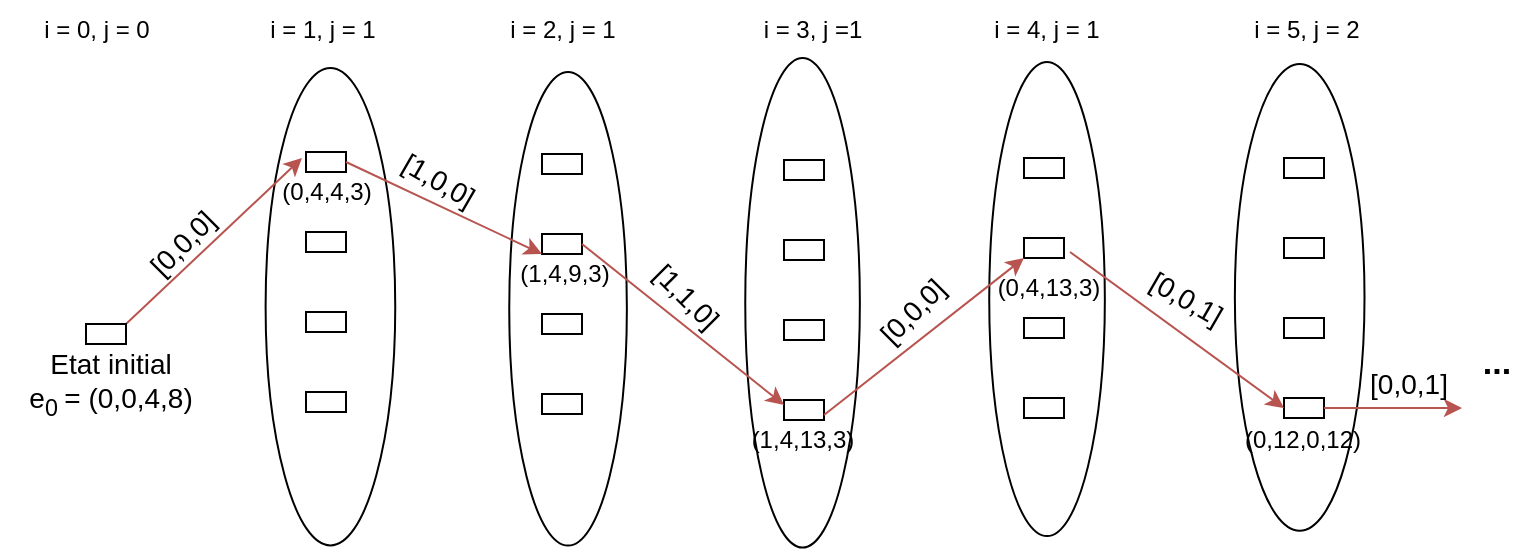 <mxfile version="21.3.7" type="device">
  <diagram id="PIccdYdxPKK1qyoV8cS9" name="Page-1">
    <mxGraphModel dx="2021" dy="734" grid="1" gridSize="10" guides="1" tooltips="1" connect="1" arrows="1" fold="1" page="1" pageScale="1" pageWidth="827" pageHeight="1169" math="0" shadow="0">
      <root>
        <mxCell id="0" />
        <mxCell id="1" parent="0" />
        <mxCell id="ZAJbjYFw_q1RZ0ziwipS-1" value="" style="ellipse;whiteSpace=wrap;html=1;rotation=-90;" parent="1" vertex="1">
          <mxGeometry x="4.86" y="311.96" width="238.71" height="64.82" as="geometry" />
        </mxCell>
        <mxCell id="ZAJbjYFw_q1RZ0ziwipS-14" value="" style="rounded=0;whiteSpace=wrap;html=1;" parent="1" vertex="1">
          <mxGeometry x="112" y="267" width="20" height="10" as="geometry" />
        </mxCell>
        <mxCell id="ZAJbjYFw_q1RZ0ziwipS-15" value="" style="rounded=0;whiteSpace=wrap;html=1;" parent="1" vertex="1">
          <mxGeometry x="112" y="307" width="20" height="10" as="geometry" />
        </mxCell>
        <mxCell id="ZAJbjYFw_q1RZ0ziwipS-16" value="" style="rounded=0;whiteSpace=wrap;html=1;" parent="1" vertex="1">
          <mxGeometry x="112" y="347" width="20" height="10" as="geometry" />
        </mxCell>
        <mxCell id="ZAJbjYFw_q1RZ0ziwipS-17" value="" style="rounded=0;whiteSpace=wrap;html=1;" parent="1" vertex="1">
          <mxGeometry x="112" y="387" width="20" height="10" as="geometry" />
        </mxCell>
        <mxCell id="ZAJbjYFw_q1RZ0ziwipS-69" style="edgeStyle=none;rounded=0;orthogonalLoop=1;jettySize=auto;html=1;exitX=1;exitY=0;exitDx=0;exitDy=0;fillColor=#f8cecc;strokeColor=#b85450;" parent="1" source="ZAJbjYFw_q1RZ0ziwipS-21" edge="1">
          <mxGeometry relative="1" as="geometry">
            <mxPoint x="110" y="270" as="targetPoint" />
          </mxGeometry>
        </mxCell>
        <mxCell id="ZAJbjYFw_q1RZ0ziwipS-21" value="" style="rounded=0;whiteSpace=wrap;html=1;" parent="1" vertex="1">
          <mxGeometry x="2" y="353" width="20" height="10" as="geometry" />
        </mxCell>
        <mxCell id="ZAJbjYFw_q1RZ0ziwipS-22" value="" style="ellipse;whiteSpace=wrap;html=1;rotation=-90;" parent="1" vertex="1">
          <mxGeometry x="124.63" y="316" width="236.8" height="58.81" as="geometry" />
        </mxCell>
        <mxCell id="ZAJbjYFw_q1RZ0ziwipS-24" value="" style="rounded=0;whiteSpace=wrap;html=1;" parent="1" vertex="1">
          <mxGeometry x="230" y="268" width="20" height="10" as="geometry" />
        </mxCell>
        <mxCell id="ZAJbjYFw_q1RZ0ziwipS-25" value="" style="rounded=0;whiteSpace=wrap;html=1;" parent="1" vertex="1">
          <mxGeometry x="230" y="308" width="20" height="10" as="geometry" />
        </mxCell>
        <mxCell id="ZAJbjYFw_q1RZ0ziwipS-26" value="" style="rounded=0;whiteSpace=wrap;html=1;" parent="1" vertex="1">
          <mxGeometry x="230" y="348" width="20" height="10" as="geometry" />
        </mxCell>
        <mxCell id="ZAJbjYFw_q1RZ0ziwipS-27" value="" style="rounded=0;whiteSpace=wrap;html=1;" parent="1" vertex="1">
          <mxGeometry x="230" y="388" width="20" height="10" as="geometry" />
        </mxCell>
        <mxCell id="ZAJbjYFw_q1RZ0ziwipS-31" value="" style="ellipse;whiteSpace=wrap;html=1;rotation=-90;" parent="1" vertex="1">
          <mxGeometry x="237.89" y="313.74" width="244.78" height="57.31" as="geometry" />
        </mxCell>
        <mxCell id="ZAJbjYFw_q1RZ0ziwipS-33" value="" style="rounded=0;whiteSpace=wrap;html=1;" parent="1" vertex="1">
          <mxGeometry x="351" y="271" width="20" height="10" as="geometry" />
        </mxCell>
        <mxCell id="ZAJbjYFw_q1RZ0ziwipS-34" value="" style="rounded=0;whiteSpace=wrap;html=1;" parent="1" vertex="1">
          <mxGeometry x="351" y="311" width="20" height="10" as="geometry" />
        </mxCell>
        <mxCell id="ZAJbjYFw_q1RZ0ziwipS-35" value="" style="rounded=0;whiteSpace=wrap;html=1;" parent="1" vertex="1">
          <mxGeometry x="351" y="351" width="20" height="10" as="geometry" />
        </mxCell>
        <mxCell id="ZAJbjYFw_q1RZ0ziwipS-36" value="" style="rounded=0;whiteSpace=wrap;html=1;" parent="1" vertex="1">
          <mxGeometry x="351" y="391" width="20" height="10" as="geometry" />
        </mxCell>
        <mxCell id="ZAJbjYFw_q1RZ0ziwipS-40" value="" style="ellipse;whiteSpace=wrap;html=1;rotation=-90;" parent="1" vertex="1">
          <mxGeometry x="364.01" y="311.61" width="237.03" height="57.81" as="geometry" />
        </mxCell>
        <mxCell id="ZAJbjYFw_q1RZ0ziwipS-42" value="" style="rounded=0;whiteSpace=wrap;html=1;" parent="1" vertex="1">
          <mxGeometry x="471" y="270" width="20" height="10" as="geometry" />
        </mxCell>
        <mxCell id="ZAJbjYFw_q1RZ0ziwipS-43" value="" style="rounded=0;whiteSpace=wrap;html=1;" parent="1" vertex="1">
          <mxGeometry x="471" y="310" width="20" height="10" as="geometry" />
        </mxCell>
        <mxCell id="ZAJbjYFw_q1RZ0ziwipS-44" value="" style="rounded=0;whiteSpace=wrap;html=1;" parent="1" vertex="1">
          <mxGeometry x="471" y="350" width="20" height="10" as="geometry" />
        </mxCell>
        <mxCell id="ZAJbjYFw_q1RZ0ziwipS-45" value="" style="rounded=0;whiteSpace=wrap;html=1;" parent="1" vertex="1">
          <mxGeometry x="471" y="390" width="20" height="10" as="geometry" />
        </mxCell>
        <mxCell id="ZAJbjYFw_q1RZ0ziwipS-58" value="i = 1, j = 1" style="text;html=1;align=center;verticalAlign=middle;resizable=0;points=[];autosize=1;" parent="1" vertex="1">
          <mxGeometry x="80" y="191" width="80" height="30" as="geometry" />
        </mxCell>
        <mxCell id="ZAJbjYFw_q1RZ0ziwipS-59" value="i = 2, j = 1" style="text;html=1;align=center;verticalAlign=middle;resizable=0;points=[];autosize=1;" parent="1" vertex="1">
          <mxGeometry x="200" y="191" width="80" height="30" as="geometry" />
        </mxCell>
        <mxCell id="ZAJbjYFw_q1RZ0ziwipS-60" value="i = 3, j =1" style="text;html=1;align=center;verticalAlign=middle;resizable=0;points=[];autosize=1;" parent="1" vertex="1">
          <mxGeometry x="330" y="191" width="70" height="30" as="geometry" />
        </mxCell>
        <mxCell id="ZAJbjYFw_q1RZ0ziwipS-61" value="i = 4, j = 1" style="text;html=1;align=center;verticalAlign=middle;resizable=0;points=[];autosize=1;" parent="1" vertex="1">
          <mxGeometry x="441.63" y="191" width="80" height="30" as="geometry" />
        </mxCell>
        <mxCell id="ZAJbjYFw_q1RZ0ziwipS-70" value="&lt;font style=&quot;font-size: 14px;&quot;&gt;Etat initial &lt;br&gt;e&lt;sub&gt;0&amp;nbsp;&lt;/sub&gt;= (0,0,4,8)&lt;/font&gt;" style="text;html=1;align=center;verticalAlign=middle;resizable=0;points=[];autosize=1;" parent="1" vertex="1">
          <mxGeometry x="-41" y="358" width="110" height="50" as="geometry" />
        </mxCell>
        <mxCell id="sV4Fv5qOxhvqWOu42O2L-83" value="" style="ellipse;whiteSpace=wrap;html=1;rotation=-90;" parent="1" vertex="1">
          <mxGeometry x="492.17" y="307.27" width="233.35" height="64.82" as="geometry" />
        </mxCell>
        <mxCell id="sV4Fv5qOxhvqWOu42O2L-85" value="" style="rounded=0;whiteSpace=wrap;html=1;" parent="1" vertex="1">
          <mxGeometry x="601" y="270" width="20" height="10" as="geometry" />
        </mxCell>
        <mxCell id="sV4Fv5qOxhvqWOu42O2L-86" value="" style="rounded=0;whiteSpace=wrap;html=1;" parent="1" vertex="1">
          <mxGeometry x="601" y="310" width="20" height="10" as="geometry" />
        </mxCell>
        <mxCell id="sV4Fv5qOxhvqWOu42O2L-87" value="" style="rounded=0;whiteSpace=wrap;html=1;" parent="1" vertex="1">
          <mxGeometry x="601" y="350" width="20" height="10" as="geometry" />
        </mxCell>
        <mxCell id="sV4Fv5qOxhvqWOu42O2L-88" value="" style="rounded=0;whiteSpace=wrap;html=1;" parent="1" vertex="1">
          <mxGeometry x="601" y="390" width="20" height="10" as="geometry" />
        </mxCell>
        <mxCell id="sV4Fv5qOxhvqWOu42O2L-92" value="i = 5, j = 2" style="text;html=1;align=center;verticalAlign=middle;resizable=0;points=[];autosize=1;" parent="1" vertex="1">
          <mxGeometry x="571.63" y="191" width="80" height="30" as="geometry" />
        </mxCell>
        <mxCell id="sV4Fv5qOxhvqWOu42O2L-96" value="&lt;b&gt;&lt;font style=&quot;font-size: 17px;&quot;&gt;...&lt;/font&gt;&lt;/b&gt;" style="text;html=1;align=center;verticalAlign=middle;resizable=0;points=[];autosize=1;strokeColor=none;fillColor=none;" parent="1" vertex="1">
          <mxGeometry x="687" y="358" width="40" height="30" as="geometry" />
        </mxCell>
        <mxCell id="sV4Fv5qOxhvqWOu42O2L-97" value="i = 0, j = 0" style="text;html=1;align=center;verticalAlign=middle;resizable=0;points=[];autosize=1;" parent="1" vertex="1">
          <mxGeometry x="-33" y="191" width="80" height="30" as="geometry" />
        </mxCell>
        <mxCell id="sV4Fv5qOxhvqWOu42O2L-98" style="edgeStyle=none;rounded=0;orthogonalLoop=1;jettySize=auto;html=1;exitX=1;exitY=0.5;exitDx=0;exitDy=0;fillColor=#f8cecc;strokeColor=#b85450;entryX=0;entryY=1;entryDx=0;entryDy=0;" parent="1" source="ZAJbjYFw_q1RZ0ziwipS-14" target="ZAJbjYFw_q1RZ0ziwipS-25" edge="1">
          <mxGeometry relative="1" as="geometry">
            <mxPoint x="32" y="363" as="sourcePoint" />
            <mxPoint x="230" y="320" as="targetPoint" />
          </mxGeometry>
        </mxCell>
        <mxCell id="sV4Fv5qOxhvqWOu42O2L-99" style="edgeStyle=none;rounded=0;orthogonalLoop=1;jettySize=auto;html=1;entryX=0;entryY=0.25;entryDx=0;entryDy=0;fillColor=#f8cecc;strokeColor=#b85450;" parent="1" target="ZAJbjYFw_q1RZ0ziwipS-36" edge="1">
          <mxGeometry relative="1" as="geometry">
            <mxPoint x="250" y="313" as="sourcePoint" />
            <mxPoint x="240" y="323" as="targetPoint" />
          </mxGeometry>
        </mxCell>
        <mxCell id="sV4Fv5qOxhvqWOu42O2L-100" style="edgeStyle=none;rounded=0;orthogonalLoop=1;jettySize=auto;html=1;entryX=0;entryY=1;entryDx=0;entryDy=0;fillColor=#f8cecc;strokeColor=#b85450;exitX=1;exitY=0.75;exitDx=0;exitDy=0;" parent="1" source="ZAJbjYFw_q1RZ0ziwipS-36" target="ZAJbjYFw_q1RZ0ziwipS-43" edge="1">
          <mxGeometry relative="1" as="geometry">
            <mxPoint x="260" y="323" as="sourcePoint" />
            <mxPoint x="361" y="404" as="targetPoint" />
          </mxGeometry>
        </mxCell>
        <mxCell id="sV4Fv5qOxhvqWOu42O2L-101" style="edgeStyle=none;rounded=0;orthogonalLoop=1;jettySize=auto;html=1;entryX=0;entryY=0.5;entryDx=0;entryDy=0;fillColor=#f8cecc;strokeColor=#b85450;exitX=0.664;exitY=-0.1;exitDx=0;exitDy=0;exitPerimeter=0;" parent="1" source="sV4Fv5qOxhvqWOu42O2L-115" target="sV4Fv5qOxhvqWOu42O2L-88" edge="1">
          <mxGeometry relative="1" as="geometry">
            <mxPoint x="381" y="409" as="sourcePoint" />
            <mxPoint x="481" y="445" as="targetPoint" />
          </mxGeometry>
        </mxCell>
        <mxCell id="sV4Fv5qOxhvqWOu42O2L-102" style="edgeStyle=none;rounded=0;orthogonalLoop=1;jettySize=auto;html=1;fillColor=#f8cecc;strokeColor=#b85450;exitX=1;exitY=0.5;exitDx=0;exitDy=0;" parent="1" source="sV4Fv5qOxhvqWOu42O2L-88" edge="1">
          <mxGeometry relative="1" as="geometry">
            <mxPoint x="501" y="445" as="sourcePoint" />
            <mxPoint x="690" y="395" as="targetPoint" />
          </mxGeometry>
        </mxCell>
        <mxCell id="sV4Fv5qOxhvqWOu42O2L-103" value="&lt;font style=&quot;font-size: 14px;&quot;&gt;[0,0,0]&lt;/font&gt;" style="text;html=1;align=center;verticalAlign=middle;resizable=0;points=[];autosize=1;strokeColor=none;fillColor=none;rotation=-45;" parent="1" vertex="1">
          <mxGeometry x="20" y="298" width="60" height="30" as="geometry" />
        </mxCell>
        <mxCell id="sV4Fv5qOxhvqWOu42O2L-104" value="&lt;font style=&quot;font-size: 14px;&quot;&gt;[1,0,0]&lt;/font&gt;" style="text;html=1;align=center;verticalAlign=middle;resizable=0;points=[];autosize=1;strokeColor=none;fillColor=none;rotation=30;" parent="1" vertex="1">
          <mxGeometry x="148" y="266" width="60" height="30" as="geometry" />
        </mxCell>
        <mxCell id="sV4Fv5qOxhvqWOu42O2L-107" value="&lt;font style=&quot;font-size: 14px;&quot;&gt;[1,1,0]&lt;/font&gt;" style="text;html=1;align=center;verticalAlign=middle;resizable=0;points=[];autosize=1;strokeColor=none;fillColor=none;rotation=45;" parent="1" vertex="1">
          <mxGeometry x="272" y="324" width="60" height="30" as="geometry" />
        </mxCell>
        <mxCell id="sV4Fv5qOxhvqWOu42O2L-108" value="&lt;font style=&quot;font-size: 14px;&quot;&gt;[0,0,0]&lt;/font&gt;" style="text;html=1;align=center;verticalAlign=middle;resizable=0;points=[];autosize=1;strokeColor=none;fillColor=none;rotation=-45;" parent="1" vertex="1">
          <mxGeometry x="385" y="332" width="60" height="30" as="geometry" />
        </mxCell>
        <mxCell id="sV4Fv5qOxhvqWOu42O2L-109" value="&lt;font style=&quot;font-size: 14px;&quot;&gt;[0,0,1]&lt;/font&gt;" style="text;html=1;align=center;verticalAlign=middle;resizable=0;points=[];autosize=1;strokeColor=none;fillColor=none;rotation=30;" parent="1" vertex="1">
          <mxGeometry x="521.63" y="325" width="60" height="30" as="geometry" />
        </mxCell>
        <mxCell id="sV4Fv5qOxhvqWOu42O2L-111" value="&lt;font style=&quot;font-size: 14px;&quot;&gt;[0,0,1]&lt;/font&gt;" style="text;html=1;align=center;verticalAlign=middle;resizable=0;points=[];autosize=1;strokeColor=none;fillColor=none;rotation=0;" parent="1" vertex="1">
          <mxGeometry x="633" y="368" width="60" height="30" as="geometry" />
        </mxCell>
        <mxCell id="sV4Fv5qOxhvqWOu42O2L-112" value="(0,4,4,3)" style="text;html=1;align=center;verticalAlign=middle;resizable=0;points=[];autosize=1;strokeColor=none;fillColor=none;" parent="1" vertex="1">
          <mxGeometry x="87" y="272" width="70" height="30" as="geometry" />
        </mxCell>
        <mxCell id="sV4Fv5qOxhvqWOu42O2L-113" value="(1,4,9,3)" style="text;html=1;align=center;verticalAlign=middle;resizable=0;points=[];autosize=1;strokeColor=none;fillColor=none;" parent="1" vertex="1">
          <mxGeometry x="206" y="313" width="70" height="30" as="geometry" />
        </mxCell>
        <mxCell id="sV4Fv5qOxhvqWOu42O2L-114" value="(1,4,13,3)" style="text;html=1;align=center;verticalAlign=middle;resizable=0;points=[];autosize=1;strokeColor=none;fillColor=none;" parent="1" vertex="1">
          <mxGeometry x="325" y="396" width="70" height="30" as="geometry" />
        </mxCell>
        <mxCell id="sV4Fv5qOxhvqWOu42O2L-115" value="(0,4,13,3)" style="text;html=1;align=center;verticalAlign=middle;resizable=0;points=[];autosize=1;strokeColor=none;fillColor=none;" parent="1" vertex="1">
          <mxGeometry x="447.53" y="320" width="70" height="30" as="geometry" />
        </mxCell>
        <mxCell id="sV4Fv5qOxhvqWOu42O2L-117" value="(0,12,0,12)" style="text;html=1;align=center;verticalAlign=middle;resizable=0;points=[];autosize=1;strokeColor=none;fillColor=none;" parent="1" vertex="1">
          <mxGeometry x="570" y="396" width="80" height="30" as="geometry" />
        </mxCell>
      </root>
    </mxGraphModel>
  </diagram>
</mxfile>
